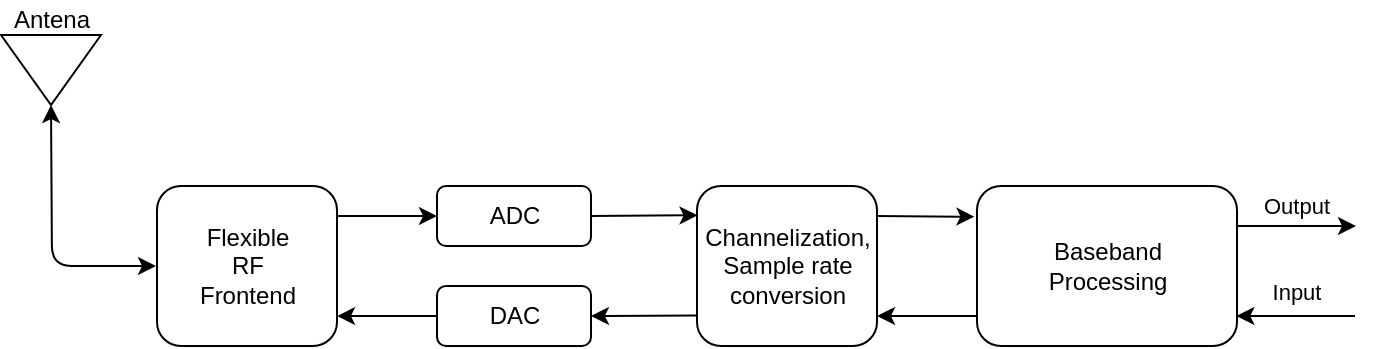 <mxfile version="10.6.5" type="device"><diagram id="GetoMkCVgWseIziFieDq" name="Page-1"><mxGraphModel dx="797" dy="409" grid="1" gridSize="10" guides="1" tooltips="1" connect="1" arrows="1" fold="1" page="1" pageScale="1" pageWidth="827" pageHeight="1169" math="0" shadow="0"><root><mxCell id="0"/><mxCell id="1" parent="0"/><mxCell id="0DdgZPOENabZcSrqD14L-1" value="" style="triangle;whiteSpace=wrap;html=1;rotation=90;" vertex="1" parent="1"><mxGeometry x="70" y="277" width="35" height="50" as="geometry"/></mxCell><mxCell id="0DdgZPOENabZcSrqD14L-3" value="Flexible&lt;br&gt;RF&lt;br&gt;Frontend&lt;br&gt;" style="rounded=1;whiteSpace=wrap;html=1;" vertex="1" parent="1"><mxGeometry x="140.5" y="360" width="90" height="80" as="geometry"/></mxCell><mxCell id="0DdgZPOENabZcSrqD14L-4" value="ADC" style="rounded=1;whiteSpace=wrap;html=1;" vertex="1" parent="1"><mxGeometry x="280.5" y="360" width="77" height="30" as="geometry"/></mxCell><mxCell id="0DdgZPOENabZcSrqD14L-5" value="DAC" style="rounded=1;whiteSpace=wrap;html=1;" vertex="1" parent="1"><mxGeometry x="280.5" y="410" width="77" height="30" as="geometry"/></mxCell><mxCell id="0DdgZPOENabZcSrqD14L-8" value="Baseband&lt;br&gt;Processing&lt;br&gt;" style="rounded=1;whiteSpace=wrap;html=1;" vertex="1" parent="1"><mxGeometry x="550.5" y="360" width="130" height="80" as="geometry"/></mxCell><mxCell id="0DdgZPOENabZcSrqD14L-9" value="&lt;br&gt;Channelization,&lt;br&gt;Sample rate&lt;br&gt;conversion&lt;br&gt;&lt;br&gt;" style="rounded=1;whiteSpace=wrap;html=1;" vertex="1" parent="1"><mxGeometry x="410.5" y="360" width="90" height="80" as="geometry"/></mxCell><mxCell id="0DdgZPOENabZcSrqD14L-10" value="" style="endArrow=classic;html=1;entryX=0;entryY=0.5;entryDx=0;entryDy=0;" edge="1" parent="1" target="0DdgZPOENabZcSrqD14L-4"><mxGeometry width="50" height="50" relative="1" as="geometry"><mxPoint x="230.5" y="375" as="sourcePoint"/><mxPoint x="110.5" y="460" as="targetPoint"/></mxGeometry></mxCell><mxCell id="0DdgZPOENabZcSrqD14L-11" value="" style="endArrow=classic;html=1;entryX=0.003;entryY=0.183;entryDx=0;entryDy=0;entryPerimeter=0;" edge="1" parent="1" target="0DdgZPOENabZcSrqD14L-9"><mxGeometry width="50" height="50" relative="1" as="geometry"><mxPoint x="357.5" y="375.0" as="sourcePoint"/><mxPoint x="407.444" y="374.944" as="targetPoint"/></mxGeometry></mxCell><mxCell id="0DdgZPOENabZcSrqD14L-12" value="" style="endArrow=classic;html=1;exitX=0.994;exitY=0.188;exitDx=0;exitDy=0;exitPerimeter=0;entryX=-0.01;entryY=0.192;entryDx=0;entryDy=0;entryPerimeter=0;" edge="1" parent="1" source="0DdgZPOENabZcSrqD14L-9" target="0DdgZPOENabZcSrqD14L-8"><mxGeometry width="50" height="50" relative="1" as="geometry"><mxPoint x="490.5" y="375" as="sourcePoint"/><mxPoint x="540.5" y="375" as="targetPoint"/></mxGeometry></mxCell><mxCell id="0DdgZPOENabZcSrqD14L-13" value="" style="endArrow=classic;html=1;entryX=1;entryY=0.813;entryDx=0;entryDy=0;exitX=0;exitY=0.5;exitDx=0;exitDy=0;entryPerimeter=0;" edge="1" parent="1" source="0DdgZPOENabZcSrqD14L-5" target="0DdgZPOENabZcSrqD14L-3"><mxGeometry width="50" height="50" relative="1" as="geometry"><mxPoint x="240.5" y="385" as="sourcePoint"/><mxPoint x="290.31" y="385.048" as="targetPoint"/></mxGeometry></mxCell><mxCell id="0DdgZPOENabZcSrqD14L-16" value="" style="endArrow=classic;html=1;entryX=1;entryY=0.5;entryDx=0;entryDy=0;exitX=-0.004;exitY=0.809;exitDx=0;exitDy=0;exitPerimeter=0;" edge="1" parent="1" source="0DdgZPOENabZcSrqD14L-9" target="0DdgZPOENabZcSrqD14L-5"><mxGeometry width="50" height="50" relative="1" as="geometry"><mxPoint x="367.5" y="385.0" as="sourcePoint"/><mxPoint x="420.9" y="384.8" as="targetPoint"/></mxGeometry></mxCell><mxCell id="0DdgZPOENabZcSrqD14L-17" value="" style="endArrow=classic;html=1;exitX=0;exitY=0.813;exitDx=0;exitDy=0;exitPerimeter=0;" edge="1" parent="1" source="0DdgZPOENabZcSrqD14L-8"><mxGeometry width="50" height="50" relative="1" as="geometry"><mxPoint x="540.167" y="424.667" as="sourcePoint"/><mxPoint x="500.5" y="425" as="targetPoint"/></mxGeometry></mxCell><mxCell id="0DdgZPOENabZcSrqD14L-18" value="Antena" style="text;html=1;strokeColor=none;fillColor=none;align=center;verticalAlign=middle;whiteSpace=wrap;rounded=0;" vertex="1" parent="1"><mxGeometry x="67.5" y="267" width="40" height="20" as="geometry"/></mxCell><mxCell id="0DdgZPOENabZcSrqD14L-19" value="Output" style="endArrow=classic;html=1;exitX=1;exitY=0.25;exitDx=0;exitDy=0;" edge="1" parent="1" source="0DdgZPOENabZcSrqD14L-8"><mxGeometry x="-0.007" y="10" width="50" height="50" relative="1" as="geometry"><mxPoint x="80" y="510" as="sourcePoint"/><mxPoint x="740" y="380" as="targetPoint"/><Array as="points"><mxPoint x="710" y="380"/></Array><mxPoint as="offset"/></mxGeometry></mxCell><mxCell id="0DdgZPOENabZcSrqD14L-21" value="Input" style="endArrow=classic;html=1;exitX=1;exitY=0.25;exitDx=0;exitDy=0;verticalAlign=top;" edge="1" parent="1"><mxGeometry x="0.011" y="-25" width="50" height="50" relative="1" as="geometry"><mxPoint x="739.5" y="425" as="sourcePoint"/><mxPoint x="680.167" y="425" as="targetPoint"/><Array as="points"><mxPoint x="709.5" y="425"/></Array><mxPoint as="offset"/></mxGeometry></mxCell><mxCell id="0DdgZPOENabZcSrqD14L-22" value="" style="endArrow=classic;startArrow=classic;html=1;exitX=1;exitY=0.5;exitDx=0;exitDy=0;" edge="1" parent="1" source="0DdgZPOENabZcSrqD14L-1"><mxGeometry width="50" height="50" relative="1" as="geometry"><mxPoint x="60" y="320" as="sourcePoint"/><mxPoint x="140" y="400" as="targetPoint"/><Array as="points"><mxPoint x="88" y="400"/></Array></mxGeometry></mxCell></root></mxGraphModel></diagram></mxfile>